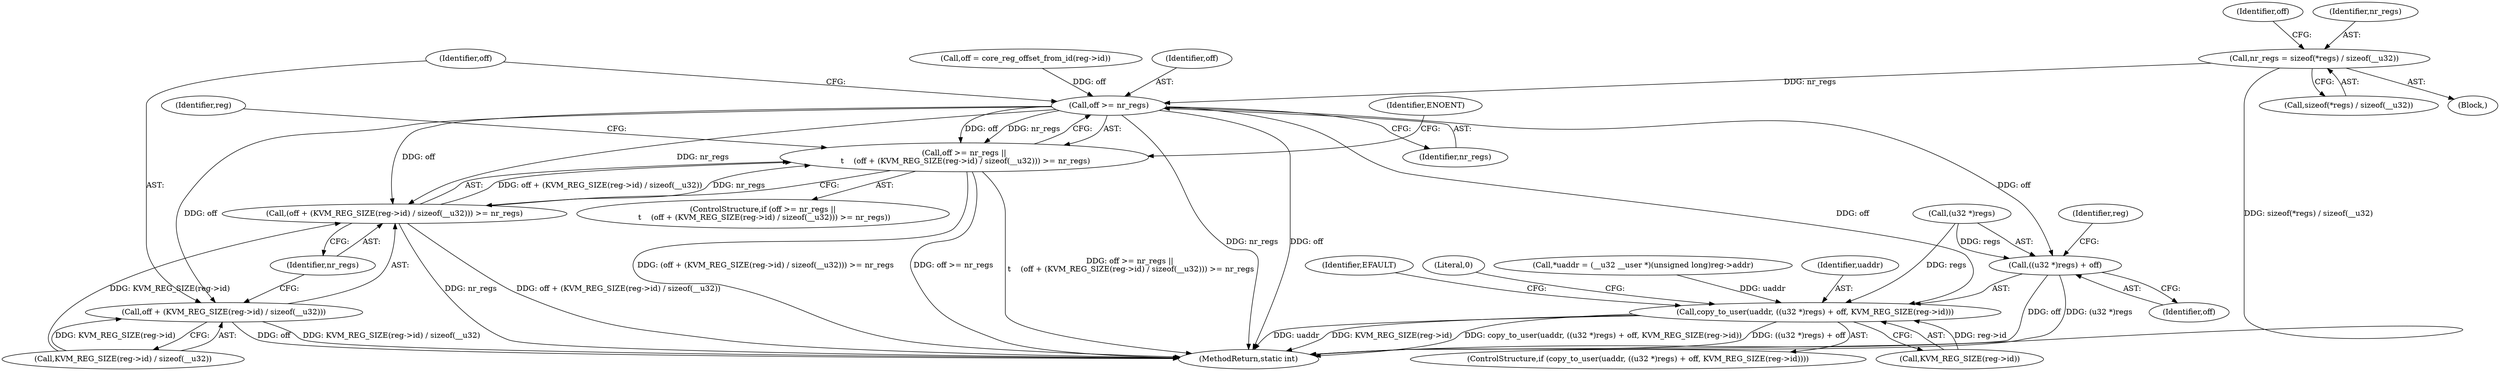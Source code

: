 digraph "0_linux_d26c25a9d19b5976b319af528886f89cf455692d@API" {
"1000122" [label="(Call,nr_regs = sizeof(*regs) / sizeof(__u32))"];
"1000139" [label="(Call,off >= nr_regs)"];
"1000138" [label="(Call,off >= nr_regs ||\n \t    (off + (KVM_REG_SIZE(reg->id) / sizeof(__u32))) >= nr_regs)"];
"1000142" [label="(Call,(off + (KVM_REG_SIZE(reg->id) / sizeof(__u32))) >= nr_regs)"];
"1000143" [label="(Call,off + (KVM_REG_SIZE(reg->id) / sizeof(__u32)))"];
"1000163" [label="(Call,copy_to_user(uaddr, ((u32 *)regs) + off, KVM_REG_SIZE(reg->id)))"];
"1000165" [label="(Call,((u32 *)regs) + off)"];
"1000142" [label="(Call,(off + (KVM_REG_SIZE(reg->id) / sizeof(__u32))) >= nr_regs)"];
"1000138" [label="(Call,off >= nr_regs ||\n \t    (off + (KVM_REG_SIZE(reg->id) / sizeof(__u32))) >= nr_regs)"];
"1000176" [label="(Identifier,EFAULT)"];
"1000163" [label="(Call,copy_to_user(uaddr, ((u32 *)regs) + off, KVM_REG_SIZE(reg->id)))"];
"1000155" [label="(Identifier,ENOENT)"];
"1000122" [label="(Call,nr_regs = sizeof(*regs) / sizeof(__u32))"];
"1000169" [label="(Identifier,off)"];
"1000179" [label="(MethodReturn,static int)"];
"1000139" [label="(Call,off >= nr_regs)"];
"1000170" [label="(Call,KVM_REG_SIZE(reg->id))"];
"1000166" [label="(Call,(u32 *)regs)"];
"1000152" [label="(Identifier,nr_regs)"];
"1000140" [label="(Identifier,off)"];
"1000162" [label="(ControlStructure,if (copy_to_user(uaddr, ((u32 *)regs) + off, KVM_REG_SIZE(reg->id))))"];
"1000145" [label="(Call,KVM_REG_SIZE(reg->id) / sizeof(__u32))"];
"1000178" [label="(Literal,0)"];
"1000131" [label="(Call,off = core_reg_offset_from_id(reg->id))"];
"1000144" [label="(Identifier,off)"];
"1000143" [label="(Call,off + (KVM_REG_SIZE(reg->id) / sizeof(__u32)))"];
"1000107" [label="(Call,*uaddr = (__u32 __user *)(unsigned long)reg->addr)"];
"1000137" [label="(ControlStructure,if (off >= nr_regs ||\n \t    (off + (KVM_REG_SIZE(reg->id) / sizeof(__u32))) >= nr_regs))"];
"1000164" [label="(Identifier,uaddr)"];
"1000132" [label="(Identifier,off)"];
"1000165" [label="(Call,((u32 *)regs) + off)"];
"1000141" [label="(Identifier,nr_regs)"];
"1000105" [label="(Block,)"];
"1000123" [label="(Identifier,nr_regs)"];
"1000158" [label="(Identifier,reg)"];
"1000124" [label="(Call,sizeof(*regs) / sizeof(__u32))"];
"1000172" [label="(Identifier,reg)"];
"1000122" -> "1000105"  [label="AST: "];
"1000122" -> "1000124"  [label="CFG: "];
"1000123" -> "1000122"  [label="AST: "];
"1000124" -> "1000122"  [label="AST: "];
"1000132" -> "1000122"  [label="CFG: "];
"1000122" -> "1000179"  [label="DDG: sizeof(*regs) / sizeof(__u32)"];
"1000122" -> "1000139"  [label="DDG: nr_regs"];
"1000139" -> "1000138"  [label="AST: "];
"1000139" -> "1000141"  [label="CFG: "];
"1000140" -> "1000139"  [label="AST: "];
"1000141" -> "1000139"  [label="AST: "];
"1000144" -> "1000139"  [label="CFG: "];
"1000138" -> "1000139"  [label="CFG: "];
"1000139" -> "1000179"  [label="DDG: nr_regs"];
"1000139" -> "1000179"  [label="DDG: off"];
"1000139" -> "1000138"  [label="DDG: off"];
"1000139" -> "1000138"  [label="DDG: nr_regs"];
"1000131" -> "1000139"  [label="DDG: off"];
"1000139" -> "1000142"  [label="DDG: off"];
"1000139" -> "1000142"  [label="DDG: nr_regs"];
"1000139" -> "1000143"  [label="DDG: off"];
"1000139" -> "1000163"  [label="DDG: off"];
"1000139" -> "1000165"  [label="DDG: off"];
"1000138" -> "1000137"  [label="AST: "];
"1000138" -> "1000142"  [label="CFG: "];
"1000142" -> "1000138"  [label="AST: "];
"1000155" -> "1000138"  [label="CFG: "];
"1000158" -> "1000138"  [label="CFG: "];
"1000138" -> "1000179"  [label="DDG: (off + (KVM_REG_SIZE(reg->id) / sizeof(__u32))) >= nr_regs"];
"1000138" -> "1000179"  [label="DDG: off >= nr_regs"];
"1000138" -> "1000179"  [label="DDG: off >= nr_regs ||\n \t    (off + (KVM_REG_SIZE(reg->id) / sizeof(__u32))) >= nr_regs"];
"1000142" -> "1000138"  [label="DDG: off + (KVM_REG_SIZE(reg->id) / sizeof(__u32))"];
"1000142" -> "1000138"  [label="DDG: nr_regs"];
"1000142" -> "1000152"  [label="CFG: "];
"1000143" -> "1000142"  [label="AST: "];
"1000152" -> "1000142"  [label="AST: "];
"1000142" -> "1000179"  [label="DDG: nr_regs"];
"1000142" -> "1000179"  [label="DDG: off + (KVM_REG_SIZE(reg->id) / sizeof(__u32))"];
"1000145" -> "1000142"  [label="DDG: KVM_REG_SIZE(reg->id)"];
"1000143" -> "1000145"  [label="CFG: "];
"1000144" -> "1000143"  [label="AST: "];
"1000145" -> "1000143"  [label="AST: "];
"1000152" -> "1000143"  [label="CFG: "];
"1000143" -> "1000179"  [label="DDG: off"];
"1000143" -> "1000179"  [label="DDG: KVM_REG_SIZE(reg->id) / sizeof(__u32)"];
"1000145" -> "1000143"  [label="DDG: KVM_REG_SIZE(reg->id)"];
"1000163" -> "1000162"  [label="AST: "];
"1000163" -> "1000170"  [label="CFG: "];
"1000164" -> "1000163"  [label="AST: "];
"1000165" -> "1000163"  [label="AST: "];
"1000170" -> "1000163"  [label="AST: "];
"1000176" -> "1000163"  [label="CFG: "];
"1000178" -> "1000163"  [label="CFG: "];
"1000163" -> "1000179"  [label="DDG: uaddr"];
"1000163" -> "1000179"  [label="DDG: KVM_REG_SIZE(reg->id)"];
"1000163" -> "1000179"  [label="DDG: copy_to_user(uaddr, ((u32 *)regs) + off, KVM_REG_SIZE(reg->id))"];
"1000163" -> "1000179"  [label="DDG: ((u32 *)regs) + off"];
"1000107" -> "1000163"  [label="DDG: uaddr"];
"1000166" -> "1000163"  [label="DDG: regs"];
"1000170" -> "1000163"  [label="DDG: reg->id"];
"1000165" -> "1000169"  [label="CFG: "];
"1000166" -> "1000165"  [label="AST: "];
"1000169" -> "1000165"  [label="AST: "];
"1000172" -> "1000165"  [label="CFG: "];
"1000165" -> "1000179"  [label="DDG: off"];
"1000165" -> "1000179"  [label="DDG: (u32 *)regs"];
"1000166" -> "1000165"  [label="DDG: regs"];
}
